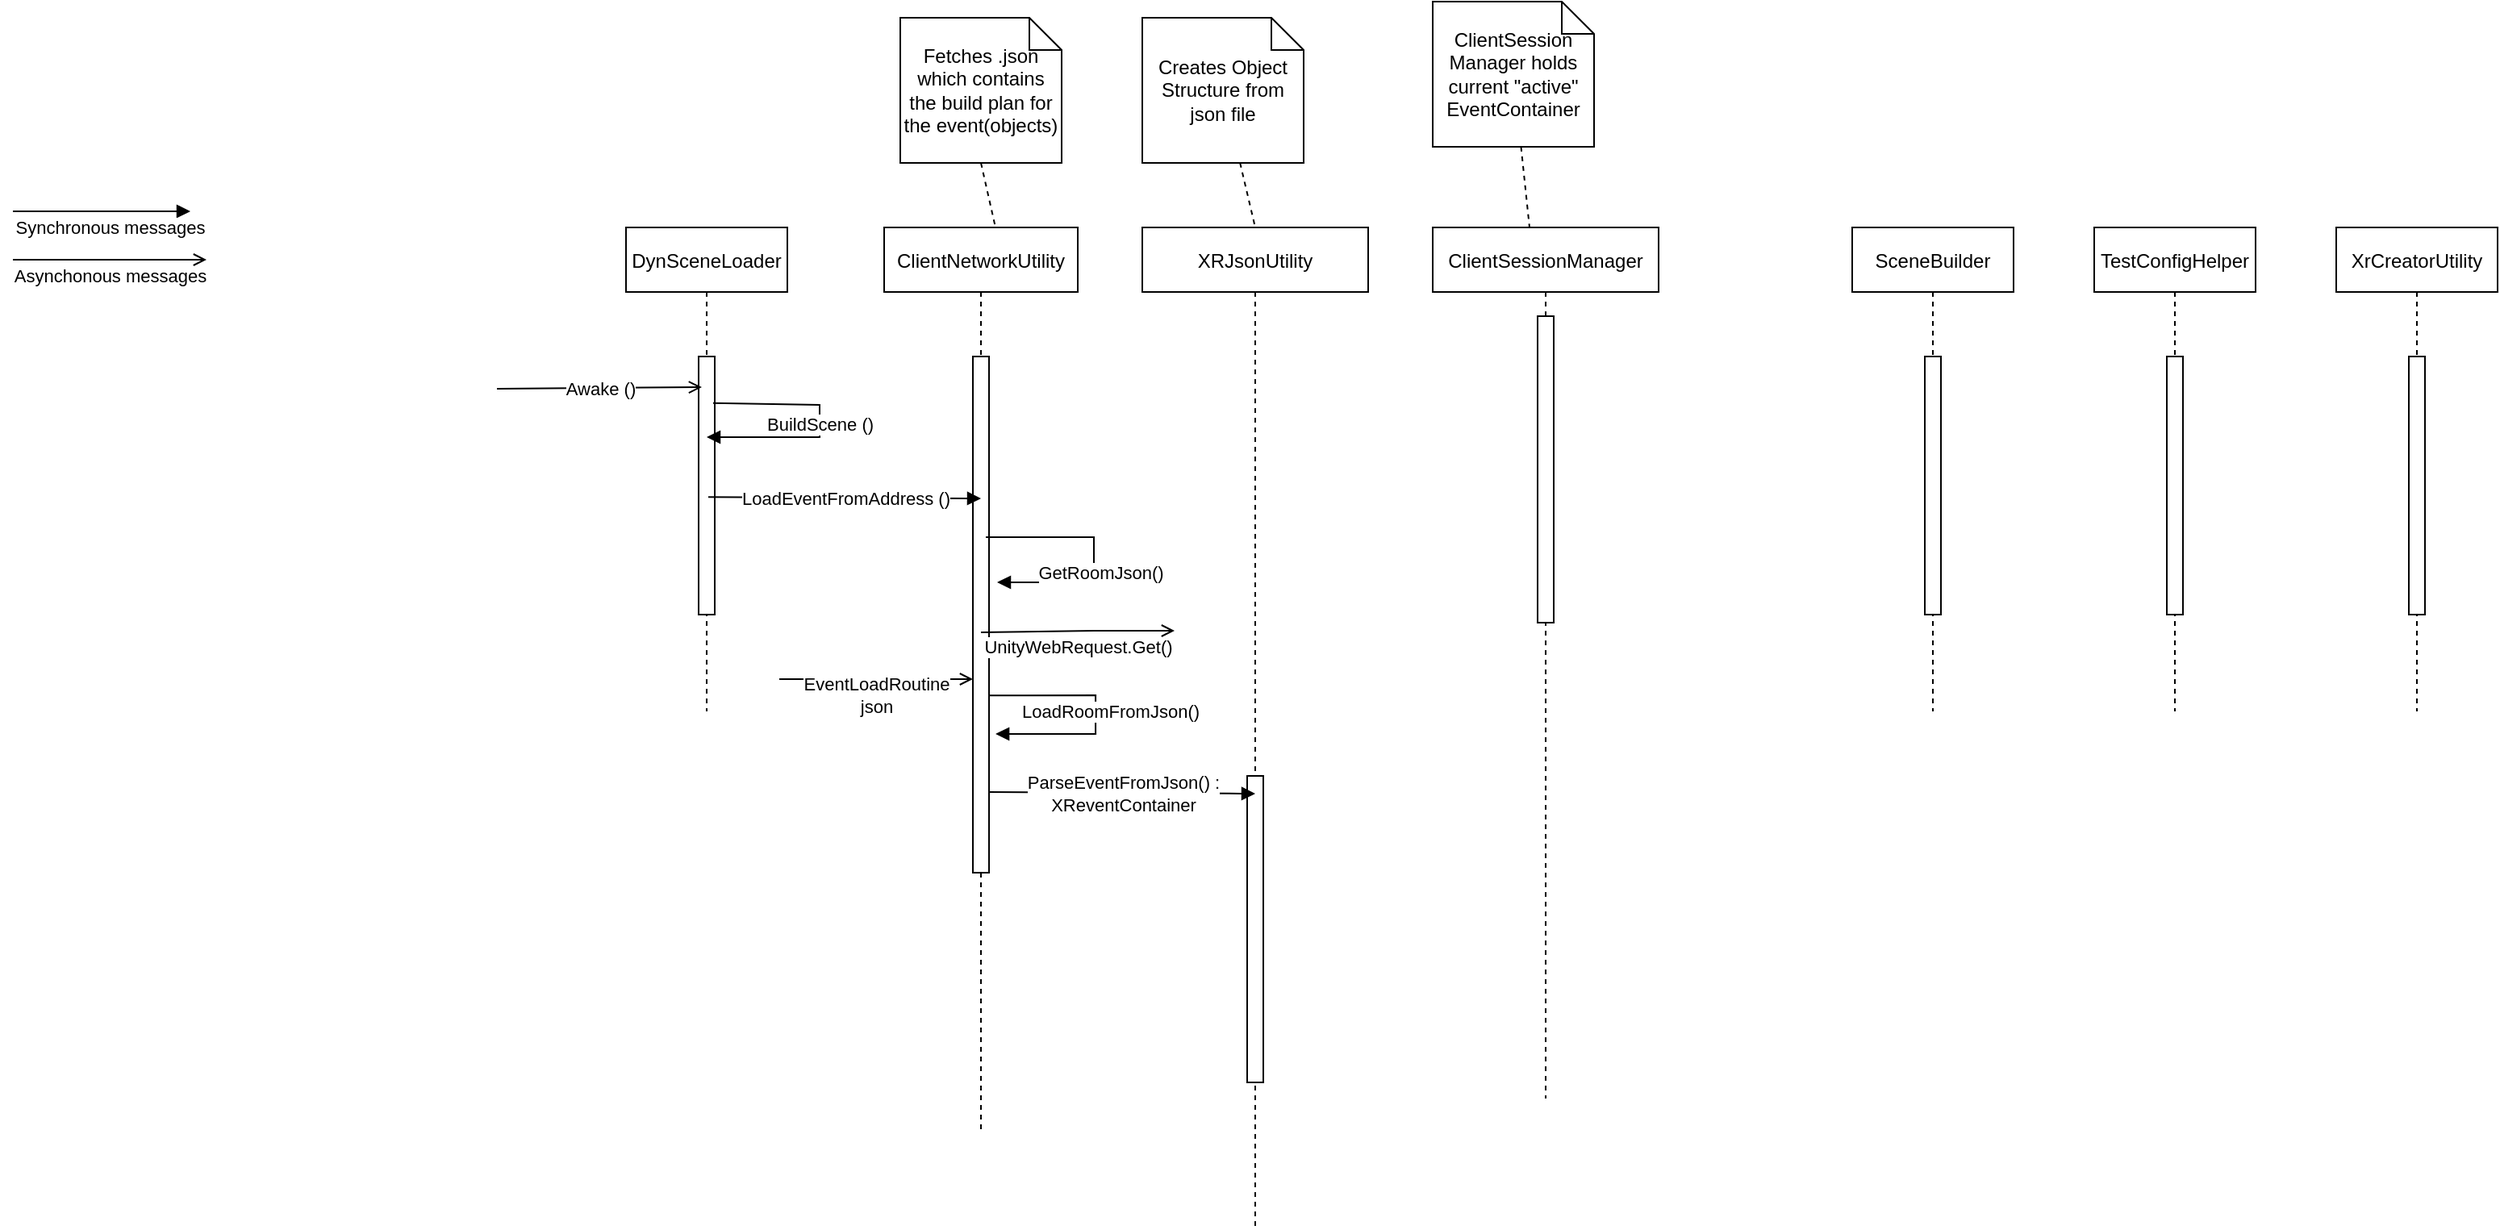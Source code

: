 <mxfile version="20.7.4" type="github">
  <diagram id="kgpKYQtTHZ0yAKxKKP6v" name="Page-1">
    <mxGraphModel dx="1900" dy="1762" grid="1" gridSize="10" guides="1" tooltips="1" connect="1" arrows="1" fold="1" page="1" pageScale="1" pageWidth="850" pageHeight="1100" math="0" shadow="0">
      <root>
        <mxCell id="0" />
        <mxCell id="1" parent="0" />
        <mxCell id="VxCFYS7vYOswzJPETZMv-11" value="XRJsonUtility" style="shape=umlLifeline;perimeter=lifelinePerimeter;container=1;collapsible=0;recursiveResize=0;rounded=0;shadow=0;strokeWidth=1;movable=0;resizable=0;rotatable=0;deletable=0;editable=0;connectable=0;" vertex="1" parent="1">
          <mxGeometry x="120" y="80" width="140" height="620" as="geometry" />
        </mxCell>
        <mxCell id="VxCFYS7vYOswzJPETZMv-12" value="" style="points=[];perimeter=orthogonalPerimeter;rounded=0;shadow=0;strokeWidth=1;" vertex="1" parent="VxCFYS7vYOswzJPETZMv-11">
          <mxGeometry x="65" y="340" width="10" height="190" as="geometry" />
        </mxCell>
        <mxCell id="VxCFYS7vYOswzJPETZMv-14" value="" style="endArrow=block;html=1;rounded=0;exitX=0.51;exitY=0.557;exitDx=0;exitDy=0;exitPerimeter=0;endFill=1;" edge="1" parent="VxCFYS7vYOswzJPETZMv-11">
          <mxGeometry relative="1" as="geometry">
            <mxPoint x="-95" y="350" as="sourcePoint" />
            <mxPoint x="70" y="351" as="targetPoint" />
          </mxGeometry>
        </mxCell>
        <mxCell id="VxCFYS7vYOswzJPETZMv-15" value="ParseEventFromJson() : &lt;br&gt;XReventContainer" style="edgeLabel;resizable=0;html=1;align=center;verticalAlign=middle;" connectable="0" vertex="1" parent="VxCFYS7vYOswzJPETZMv-14">
          <mxGeometry relative="1" as="geometry" />
        </mxCell>
        <mxCell id="3nuBFxr9cyL0pnOWT2aG-5" value="ClientNetworkUtility" style="shape=umlLifeline;perimeter=lifelinePerimeter;container=1;collapsible=0;recursiveResize=0;rounded=0;shadow=0;strokeWidth=1;" parent="1" vertex="1">
          <mxGeometry x="-40" y="80" width="120" height="560" as="geometry" />
        </mxCell>
        <mxCell id="3nuBFxr9cyL0pnOWT2aG-6" value="" style="points=[];perimeter=orthogonalPerimeter;rounded=0;shadow=0;strokeWidth=1;" parent="3nuBFxr9cyL0pnOWT2aG-5" vertex="1">
          <mxGeometry x="55" y="80" width="10" height="320" as="geometry" />
        </mxCell>
        <mxCell id="VxCFYS7vYOswzJPETZMv-4" value="" style="endArrow=block;html=1;rounded=0;endFill=1;exitX=0.8;exitY=0.35;exitDx=0;exitDy=0;exitPerimeter=0;" edge="1" parent="3nuBFxr9cyL0pnOWT2aG-5" source="3nuBFxr9cyL0pnOWT2aG-6">
          <mxGeometry width="50" height="50" relative="1" as="geometry">
            <mxPoint x="80" y="190" as="sourcePoint" />
            <mxPoint x="70" y="220" as="targetPoint" />
            <Array as="points">
              <mxPoint x="130" y="192" />
              <mxPoint x="130" y="220" />
            </Array>
          </mxGeometry>
        </mxCell>
        <mxCell id="VxCFYS7vYOswzJPETZMv-5" value="GetRoomJson()" style="edgeLabel;html=1;align=center;verticalAlign=middle;resizable=0;points=[];" vertex="1" connectable="0" parent="VxCFYS7vYOswzJPETZMv-4">
          <mxGeometry x="0.286" y="1" relative="1" as="geometry">
            <mxPoint x="8" y="-7" as="offset" />
          </mxGeometry>
        </mxCell>
        <mxCell id="VxCFYS7vYOswzJPETZMv-8" value="&lt;div&gt;EventLoadRoutine&lt;/div&gt;&lt;div&gt;json&lt;br&gt;&lt;/div&gt;" style="endArrow=open;html=1;rounded=0;endFill=0;" edge="1" parent="3nuBFxr9cyL0pnOWT2aG-5">
          <mxGeometry x="-0.001" y="-9" relative="1" as="geometry">
            <mxPoint x="-65" y="280" as="sourcePoint" />
            <mxPoint x="55" y="280" as="targetPoint" />
            <Array as="points">
              <mxPoint x="5" y="280" />
            </Array>
            <mxPoint y="1" as="offset" />
          </mxGeometry>
        </mxCell>
        <mxCell id="VxCFYS7vYOswzJPETZMv-9" value="" style="endArrow=block;html=1;rounded=0;endFill=1;exitX=0.533;exitY=0.427;exitDx=0;exitDy=0;exitPerimeter=0;entryX=1.3;entryY=0.425;entryDx=0;entryDy=0;entryPerimeter=0;" edge="1" parent="3nuBFxr9cyL0pnOWT2aG-5">
          <mxGeometry width="50" height="50" relative="1" as="geometry">
            <mxPoint x="65.0" y="290.15" as="sourcePoint" />
            <mxPoint x="69.04" y="314" as="targetPoint" />
            <Array as="points">
              <mxPoint x="131.04" y="290" />
              <mxPoint x="131.04" y="314" />
            </Array>
          </mxGeometry>
        </mxCell>
        <mxCell id="VxCFYS7vYOswzJPETZMv-10" value="LoadRoomFromJson()" style="edgeLabel;html=1;align=center;verticalAlign=middle;resizable=0;points=[];" vertex="1" connectable="0" parent="VxCFYS7vYOswzJPETZMv-9">
          <mxGeometry x="0.286" y="1" relative="1" as="geometry">
            <mxPoint x="17" y="-15" as="offset" />
          </mxGeometry>
        </mxCell>
        <mxCell id="3nuBFxr9cyL0pnOWT2aG-1" value="ClientSessionManager" style="shape=umlLifeline;perimeter=lifelinePerimeter;container=1;collapsible=0;recursiveResize=0;rounded=0;shadow=0;strokeWidth=1;" parent="1" vertex="1">
          <mxGeometry x="300" y="80" width="140" height="540" as="geometry" />
        </mxCell>
        <mxCell id="3nuBFxr9cyL0pnOWT2aG-2" value="" style="points=[];perimeter=orthogonalPerimeter;rounded=0;shadow=0;strokeWidth=1;" parent="3nuBFxr9cyL0pnOWT2aG-1" vertex="1">
          <mxGeometry x="65" y="55" width="10" height="190" as="geometry" />
        </mxCell>
        <mxCell id="lfC_8TBVi6S20VTG8EU3-1" value="DynSceneLoader" style="shape=umlLifeline;perimeter=lifelinePerimeter;container=1;collapsible=0;recursiveResize=0;rounded=0;shadow=0;strokeWidth=1;" parent="1" vertex="1">
          <mxGeometry x="-200" y="80" width="100" height="300" as="geometry" />
        </mxCell>
        <mxCell id="lfC_8TBVi6S20VTG8EU3-2" value="" style="points=[];perimeter=orthogonalPerimeter;rounded=0;shadow=0;strokeWidth=1;" parent="lfC_8TBVi6S20VTG8EU3-1" vertex="1">
          <mxGeometry x="45" y="80" width="10" height="160" as="geometry" />
        </mxCell>
        <mxCell id="lfC_8TBVi6S20VTG8EU3-3" value="XrCreatorUtility" style="shape=umlLifeline;perimeter=lifelinePerimeter;container=1;collapsible=0;recursiveResize=0;rounded=0;shadow=0;strokeWidth=1;" parent="1" vertex="1">
          <mxGeometry x="860" y="80" width="100" height="300" as="geometry" />
        </mxCell>
        <mxCell id="lfC_8TBVi6S20VTG8EU3-4" value="" style="points=[];perimeter=orthogonalPerimeter;rounded=0;shadow=0;strokeWidth=1;" parent="lfC_8TBVi6S20VTG8EU3-3" vertex="1">
          <mxGeometry x="45" y="80" width="10" height="160" as="geometry" />
        </mxCell>
        <mxCell id="lfC_8TBVi6S20VTG8EU3-5" value="SceneBuilder" style="shape=umlLifeline;perimeter=lifelinePerimeter;container=1;collapsible=0;recursiveResize=0;rounded=0;shadow=0;strokeWidth=1;" parent="1" vertex="1">
          <mxGeometry x="560" y="80" width="100" height="300" as="geometry" />
        </mxCell>
        <mxCell id="lfC_8TBVi6S20VTG8EU3-6" value="" style="points=[];perimeter=orthogonalPerimeter;rounded=0;shadow=0;strokeWidth=1;" parent="lfC_8TBVi6S20VTG8EU3-5" vertex="1">
          <mxGeometry x="45" y="80" width="10" height="160" as="geometry" />
        </mxCell>
        <mxCell id="lfC_8TBVi6S20VTG8EU3-7" value="" style="endArrow=open;html=1;rounded=0;entryX=0.47;entryY=0.33;entryDx=0;entryDy=0;entryPerimeter=0;endFill=0;" parent="1" target="lfC_8TBVi6S20VTG8EU3-1" edge="1">
          <mxGeometry relative="1" as="geometry">
            <mxPoint x="-280" y="180" as="sourcePoint" />
            <mxPoint x="-180" y="180" as="targetPoint" />
          </mxGeometry>
        </mxCell>
        <mxCell id="lfC_8TBVi6S20VTG8EU3-8" value="Awake ()" style="edgeLabel;resizable=0;html=1;align=center;verticalAlign=middle;" parent="lfC_8TBVi6S20VTG8EU3-7" connectable="0" vertex="1">
          <mxGeometry relative="1" as="geometry" />
        </mxCell>
        <mxCell id="lfC_8TBVi6S20VTG8EU3-9" value="" style="endArrow=block;html=1;rounded=0;exitX=0.54;exitY=0.363;exitDx=0;exitDy=0;exitPerimeter=0;endFill=1;" parent="1" source="lfC_8TBVi6S20VTG8EU3-1" target="lfC_8TBVi6S20VTG8EU3-1" edge="1">
          <mxGeometry relative="1" as="geometry">
            <mxPoint x="-327" y="281" as="sourcePoint" />
            <mxPoint x="-140" y="230" as="targetPoint" />
            <Array as="points">
              <mxPoint x="-80" y="190" />
              <mxPoint x="-80" y="210" />
            </Array>
          </mxGeometry>
        </mxCell>
        <mxCell id="lfC_8TBVi6S20VTG8EU3-10" value="BuildScene ()" style="edgeLabel;resizable=0;html=1;align=center;verticalAlign=middle;" parent="lfC_8TBVi6S20VTG8EU3-9" connectable="0" vertex="1">
          <mxGeometry relative="1" as="geometry" />
        </mxCell>
        <mxCell id="lfC_8TBVi6S20VTG8EU3-11" value="" style="endArrow=block;html=1;rounded=0;entryX=0.5;entryY=0.275;entryDx=0;entryDy=0;entryPerimeter=0;exitX=0.51;exitY=0.557;exitDx=0;exitDy=0;exitPerimeter=0;endFill=1;" parent="1" source="lfC_8TBVi6S20VTG8EU3-1" target="3nuBFxr9cyL0pnOWT2aG-6" edge="1">
          <mxGeometry relative="1" as="geometry">
            <mxPoint x="-280" y="260" as="sourcePoint" />
            <mxPoint x="-70" y="400" as="targetPoint" />
          </mxGeometry>
        </mxCell>
        <mxCell id="lfC_8TBVi6S20VTG8EU3-12" value="LoadEventFromAddress ()" style="edgeLabel;resizable=0;html=1;align=center;verticalAlign=middle;" parent="lfC_8TBVi6S20VTG8EU3-11" connectable="0" vertex="1">
          <mxGeometry relative="1" as="geometry" />
        </mxCell>
        <mxCell id="lfC_8TBVi6S20VTG8EU3-13" value="TestConfigHelper" style="shape=umlLifeline;perimeter=lifelinePerimeter;container=1;collapsible=0;recursiveResize=0;rounded=0;shadow=0;strokeWidth=1;" parent="1" vertex="1">
          <mxGeometry x="710" y="80" width="100" height="300" as="geometry" />
        </mxCell>
        <mxCell id="lfC_8TBVi6S20VTG8EU3-14" value="" style="points=[];perimeter=orthogonalPerimeter;rounded=0;shadow=0;strokeWidth=1;" parent="lfC_8TBVi6S20VTG8EU3-13" vertex="1">
          <mxGeometry x="45" y="80" width="10" height="160" as="geometry" />
        </mxCell>
        <mxCell id="VxCFYS7vYOswzJPETZMv-1" value="Synchronous messages" style="endArrow=block;html=1;rounded=0;endFill=1;" edge="1" parent="1">
          <mxGeometry x="0.091" y="-10" width="50" height="50" relative="1" as="geometry">
            <mxPoint x="-580" y="70" as="sourcePoint" />
            <mxPoint x="-470" y="70" as="targetPoint" />
            <mxPoint as="offset" />
          </mxGeometry>
        </mxCell>
        <mxCell id="VxCFYS7vYOswzJPETZMv-2" value="" style="endArrow=open;html=1;rounded=0;endFill=0;" edge="1" parent="1">
          <mxGeometry width="50" height="50" relative="1" as="geometry">
            <mxPoint x="-580" y="100" as="sourcePoint" />
            <mxPoint x="-460" y="100" as="targetPoint" />
          </mxGeometry>
        </mxCell>
        <mxCell id="VxCFYS7vYOswzJPETZMv-3" value="Asynchonous messages" style="edgeLabel;html=1;align=center;verticalAlign=middle;resizable=0;points=[];" vertex="1" connectable="0" parent="VxCFYS7vYOswzJPETZMv-2">
          <mxGeometry x="0.286" y="1" relative="1" as="geometry">
            <mxPoint x="-17" y="11" as="offset" />
          </mxGeometry>
        </mxCell>
        <mxCell id="VxCFYS7vYOswzJPETZMv-6" value="UnityWebRequest.Get()" style="endArrow=open;html=1;rounded=0;endFill=0;" edge="1" parent="1">
          <mxGeometry x="-0.001" y="-9" relative="1" as="geometry">
            <mxPoint x="20" y="331" as="sourcePoint" />
            <mxPoint x="140" y="330" as="targetPoint" />
            <Array as="points">
              <mxPoint x="90" y="330" />
            </Array>
            <mxPoint y="1" as="offset" />
          </mxGeometry>
        </mxCell>
        <mxCell id="VxCFYS7vYOswzJPETZMv-17" style="rounded=0;orthogonalLoop=1;jettySize=auto;html=1;endArrow=none;endFill=0;dashed=1;" edge="1" parent="1" source="VxCFYS7vYOswzJPETZMv-16">
          <mxGeometry relative="1" as="geometry">
            <mxPoint x="360" y="80" as="targetPoint" />
          </mxGeometry>
        </mxCell>
        <mxCell id="VxCFYS7vYOswzJPETZMv-16" value="ClientSession Manager holds current &quot;active&quot; EventContainer " style="shape=note;size=20;whiteSpace=wrap;html=1;" vertex="1" parent="1">
          <mxGeometry x="300" y="-60" width="100" height="90" as="geometry" />
        </mxCell>
        <mxCell id="VxCFYS7vYOswzJPETZMv-19" style="edgeStyle=none;rounded=0;orthogonalLoop=1;jettySize=auto;html=1;dashed=1;endArrow=none;endFill=0;" edge="1" parent="1" source="VxCFYS7vYOswzJPETZMv-18">
          <mxGeometry relative="1" as="geometry">
            <mxPoint x="190" y="80" as="targetPoint" />
          </mxGeometry>
        </mxCell>
        <mxCell id="VxCFYS7vYOswzJPETZMv-18" value="Creates Object Structure from json file " style="shape=note;size=20;whiteSpace=wrap;html=1;" vertex="1" parent="1">
          <mxGeometry x="120" y="-50" width="100" height="90" as="geometry" />
        </mxCell>
        <mxCell id="VxCFYS7vYOswzJPETZMv-20" value="Fetches .json which contains the build plan for the event(objects)" style="shape=note;size=20;whiteSpace=wrap;html=1;" vertex="1" parent="1">
          <mxGeometry x="-30" y="-50" width="100" height="90" as="geometry" />
        </mxCell>
        <mxCell id="VxCFYS7vYOswzJPETZMv-21" style="edgeStyle=none;rounded=0;orthogonalLoop=1;jettySize=auto;html=1;dashed=1;endArrow=none;endFill=0;exitX=0.5;exitY=1;exitDx=0;exitDy=0;exitPerimeter=0;entryX=0.575;entryY=0;entryDx=0;entryDy=0;entryPerimeter=0;" edge="1" parent="1" source="VxCFYS7vYOswzJPETZMv-20" target="3nuBFxr9cyL0pnOWT2aG-5">
          <mxGeometry relative="1" as="geometry">
            <mxPoint x="200" y="90" as="targetPoint" />
            <mxPoint x="190.588" y="50" as="sourcePoint" />
          </mxGeometry>
        </mxCell>
      </root>
    </mxGraphModel>
  </diagram>
</mxfile>

